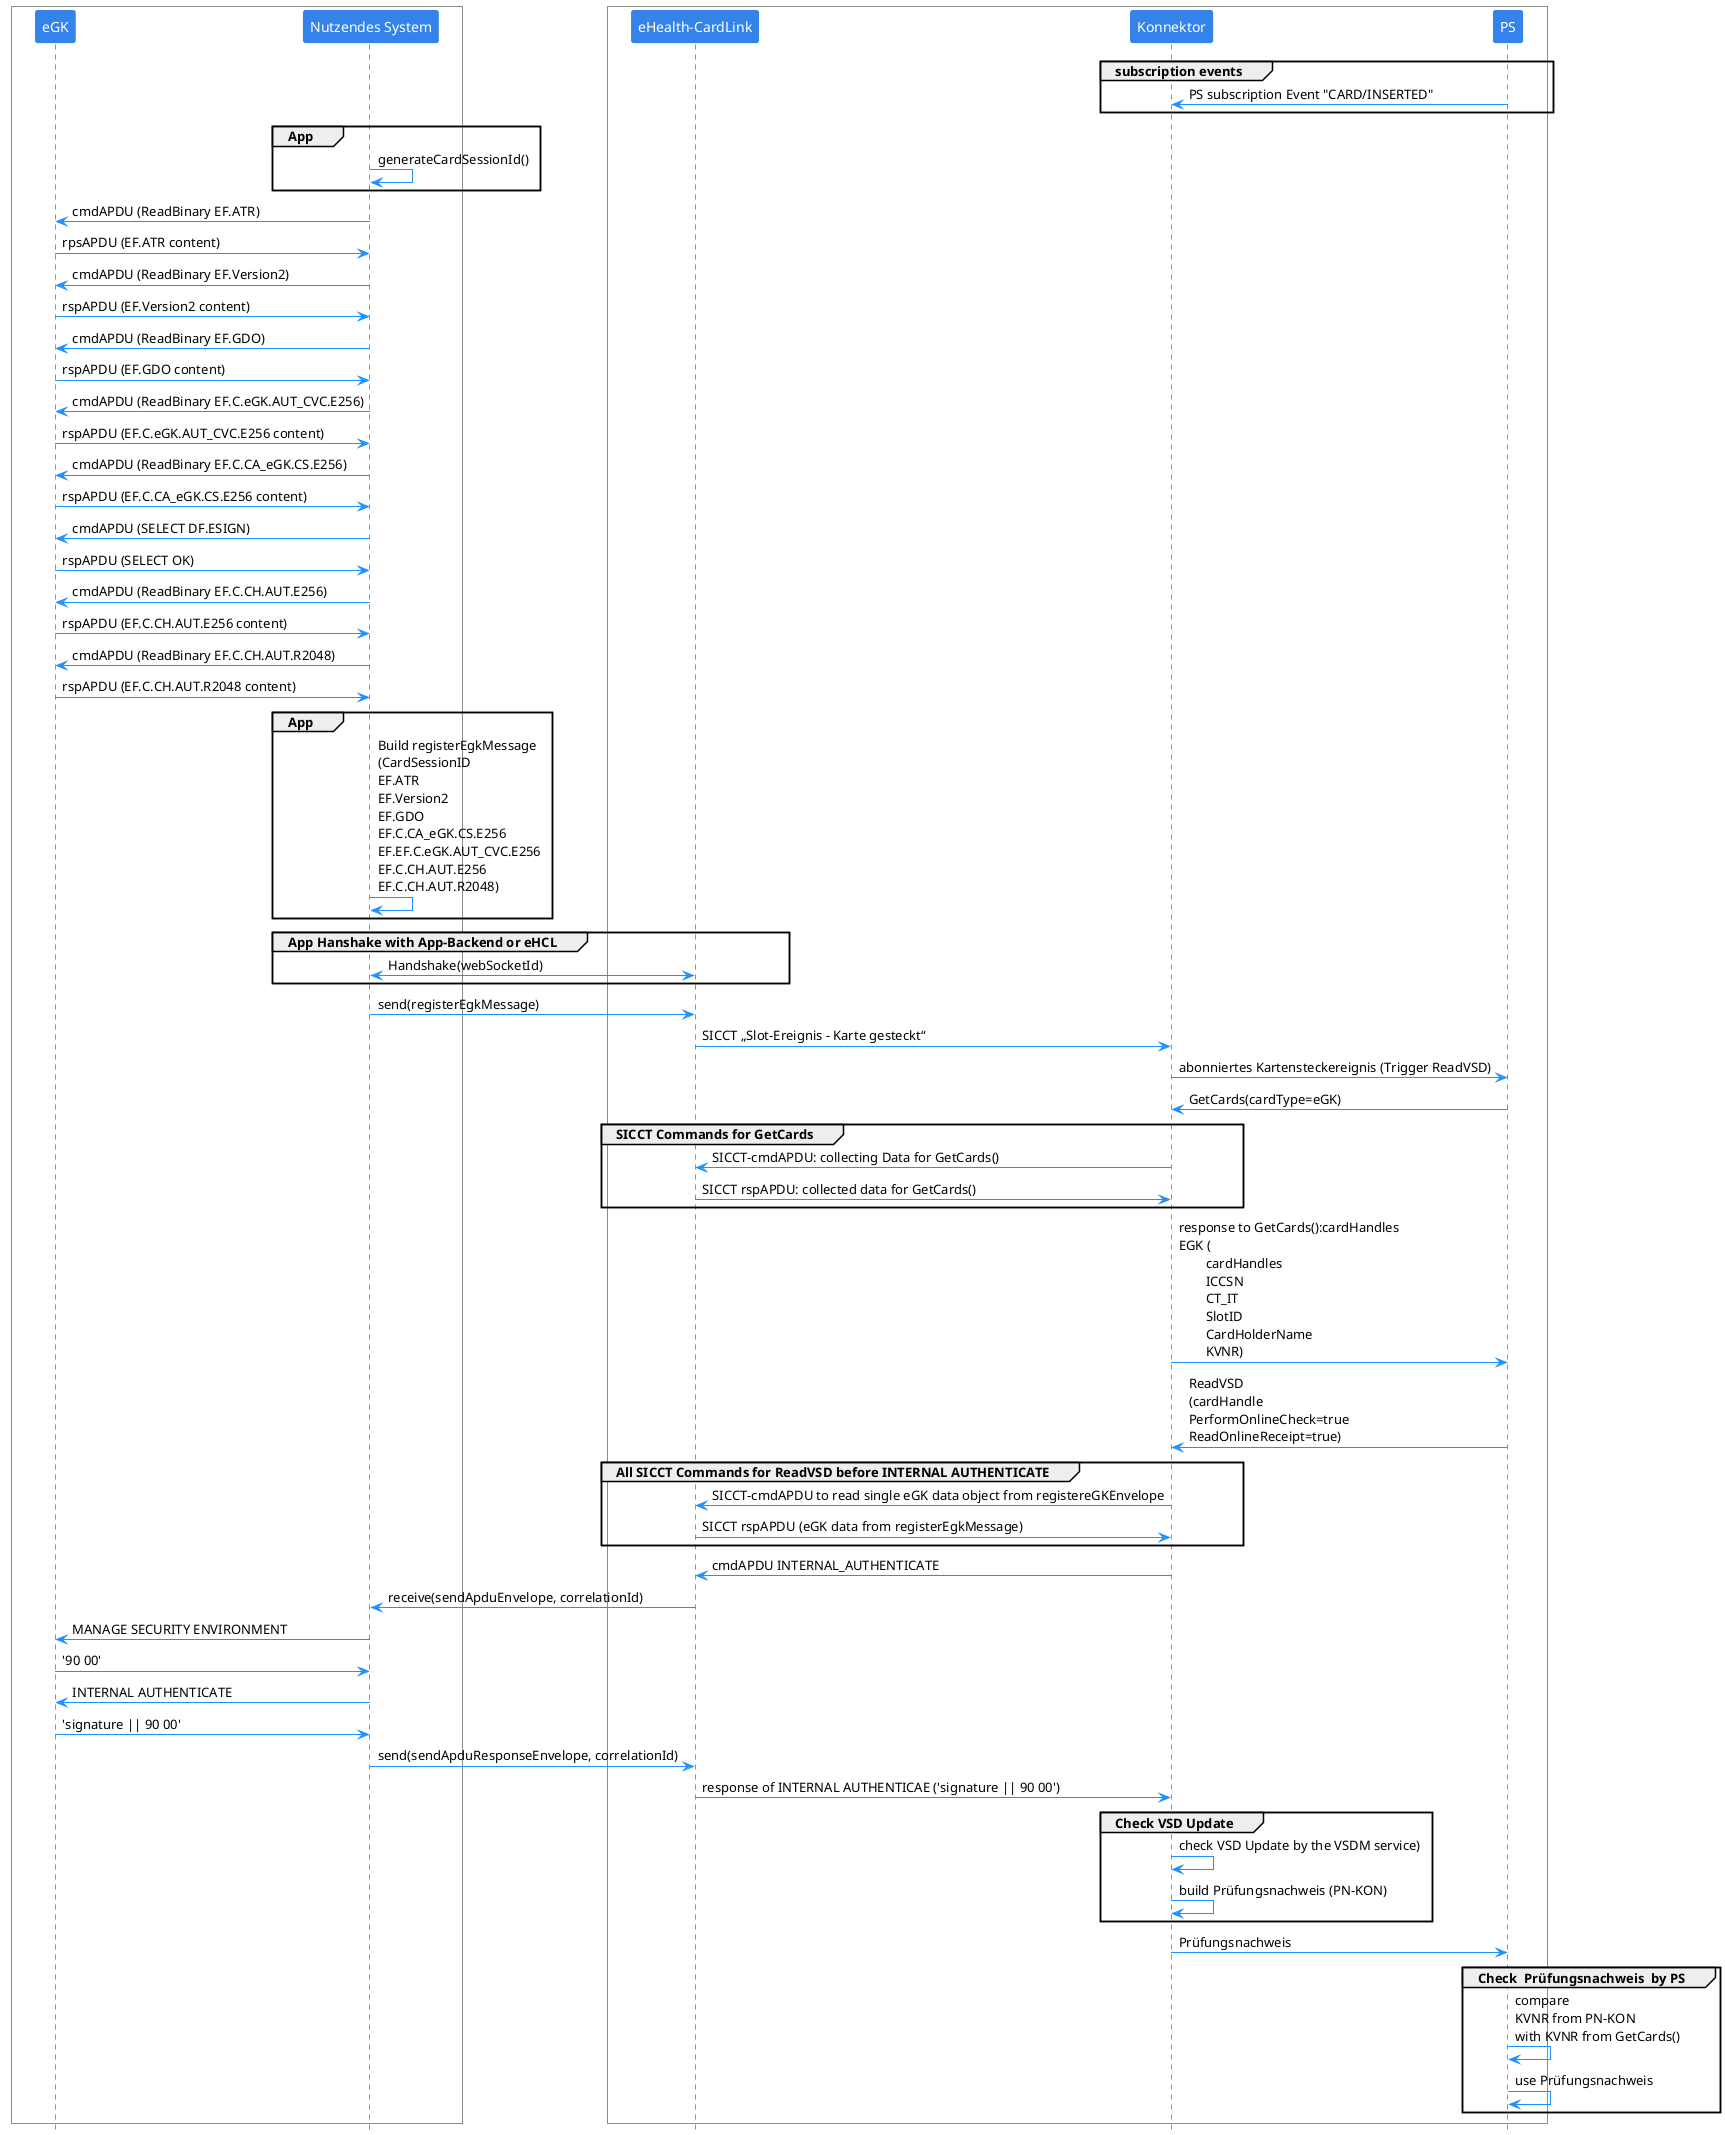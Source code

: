 @startuml
skinparam Shadowing false
skinparam ParticipantPadding 20
skinparam BoxPadding 10

skinparam sequence {
    ArrowColor DodgerBlue
    ActorBorderColor DodgerBlue
    LifeLineBorderColor Blue

    ParticipantBackgroundColor #3483eb
    ParticipantBorderColor #3483eb
    ParticipantFontSize 14
    ParticipantFontColor White

    ActorBackgroundColor #3483eb
    ActorFontSize 14
    NoteBackgroundColor #3483eb
}

hide footbox
' autonumber

box #ffffff
participant "eGK" as egk
participant "Nutzendes System" as app
end box

box #ffffff
participant "eHealth-CardLink" as ehcl
participant "Konnektor" as kon
participant "PS" as avs
end box

group subscription events
avs -> kon : PS subscription Event "CARD/INSERTED"
end

' User initiates Session - connect to CardLink and send eGK data
group App
app -> app : generateCardSessionId()
end

egk <- app : cmdAPDU (ReadBinary EF.ATR)
egk -> app : rpsAPDU (EF.ATR content)
egk <- app : cmdAPDU (ReadBinary EF.Version2)
egk -> app : rspAPDU (EF.Version2 content)
egk <- app : cmdAPDU (ReadBinary EF.GDO)
egk -> app : rspAPDU (EF.GDO content)
egk <- app : cmdAPDU (ReadBinary EF.C.eGK.AUT_CVC.E256)
egk -> app : rspAPDU (EF.C.eGK.AUT_CVC.E256 content)
egk <- app : cmdAPDU (ReadBinary EF.C.CA_eGK.CS.E256)
egk -> app : rspAPDU (EF.C.CA_eGK.CS.E256 content)
egk <- app : cmdAPDU (SELECT DF.ESIGN)
egk -> app : rspAPDU (SELECT OK)
egk <- app : cmdAPDU (ReadBinary EF.C.CH.AUT.E256)
egk -> app : rspAPDU (EF.C.CH.AUT.E256 content)
egk <- app : cmdAPDU (ReadBinary EF.C.CH.AUT.R2048)
egk -> app : rspAPDU (EF.C.CH.AUT.R2048 content)

group App
app -> app : Build registerEgkMessage\n(CardSessionID\nEF.ATR\nEF.Version2\nEF.GDO\nEF.C.CA_eGK.CS.E256\nEF.EF.C.eGK.AUT_CVC.E256\nEF.C.CH.AUT.E256\nEF.C.CH.AUT.R2048)
end

group App Hanshake with App-Backend or eHCL
app <-> ehcl : Handshake(webSocketId)
end

app -> ehcl : send(registerEgkMessage)

ehcl -> kon : SICCT „Slot-Ereignis – Karte gesteckt“
kon -> avs: abonniertes Kartensteckereignis (Trigger ReadVSD)

avs -> kon : GetCards(cardType=eGK)
' Konnektor fragt erforderliche Kartendaten fuer GenCards ab
group SICCT Commands for GetCards
kon -> ehcl: SICCT-cmdAPDU: collecting Data for GetCards()
ehcl -> kon: SICCT rspAPDU: collected data for GetCards()
end

kon -> avs : response to GetCards():cardHandles\nEGK (\n\tcardHandles\n\tICCSN \n\tCT_IT \n\tSlotID \n\tCardHolderName\n\tKVNR)
avs -> kon : ReadVSD\n(cardHandle\nPerformOnlineCheck=true\nReadOnlineReceipt=true)

' Konnektor fragt erforderliche Kartendaten ab
group All SICCT Commands for ReadVSD before INTERNAL AUTHENTICATE
kon -> ehcl: SICCT-cmdAPDU to read single eGK data object from registereGKEnvelope
ehcl -> kon: SICCT rspAPDU (eGK data from registerEgkMessage)
end


kon -> ehcl: cmdAPDU INTERNAL_AUTHENTICATE

ehcl -> app : receive(sendApduEnvelope, correlationId)
app -> egk : MANAGE SECURITY ENVIRONMENT
egk  -> app : '90 00'
app -> egk : INTERNAL AUTHENTICATE
egk -> app : 'signature || 90 00'
app -> ehcl : send(sendApduResponseEnvelope, correlationId)
ehcl -> kon : response of INTERNAL AUTHENTICAE ('signature || 90 00')

group Check VSD Update
kon-> kon  : check VSD Update by the VSDM service)
kon -> kon : build Prüfungsnachweis (PN-KON)
end

kon -> avs : Prüfungsnachweis

group Check  Prüfungsnachweis  by PS
avs-> avs: compare \nKVNR from PN-KON \nwith KVNR from GetCards()
avs -> avs : use Prüfungsnachweis
end

' avs -> ehcl: :progressInfoEnvelope
' ehcl -> app: socket.emit("send", progressInfoEnvelope)
@enduml

